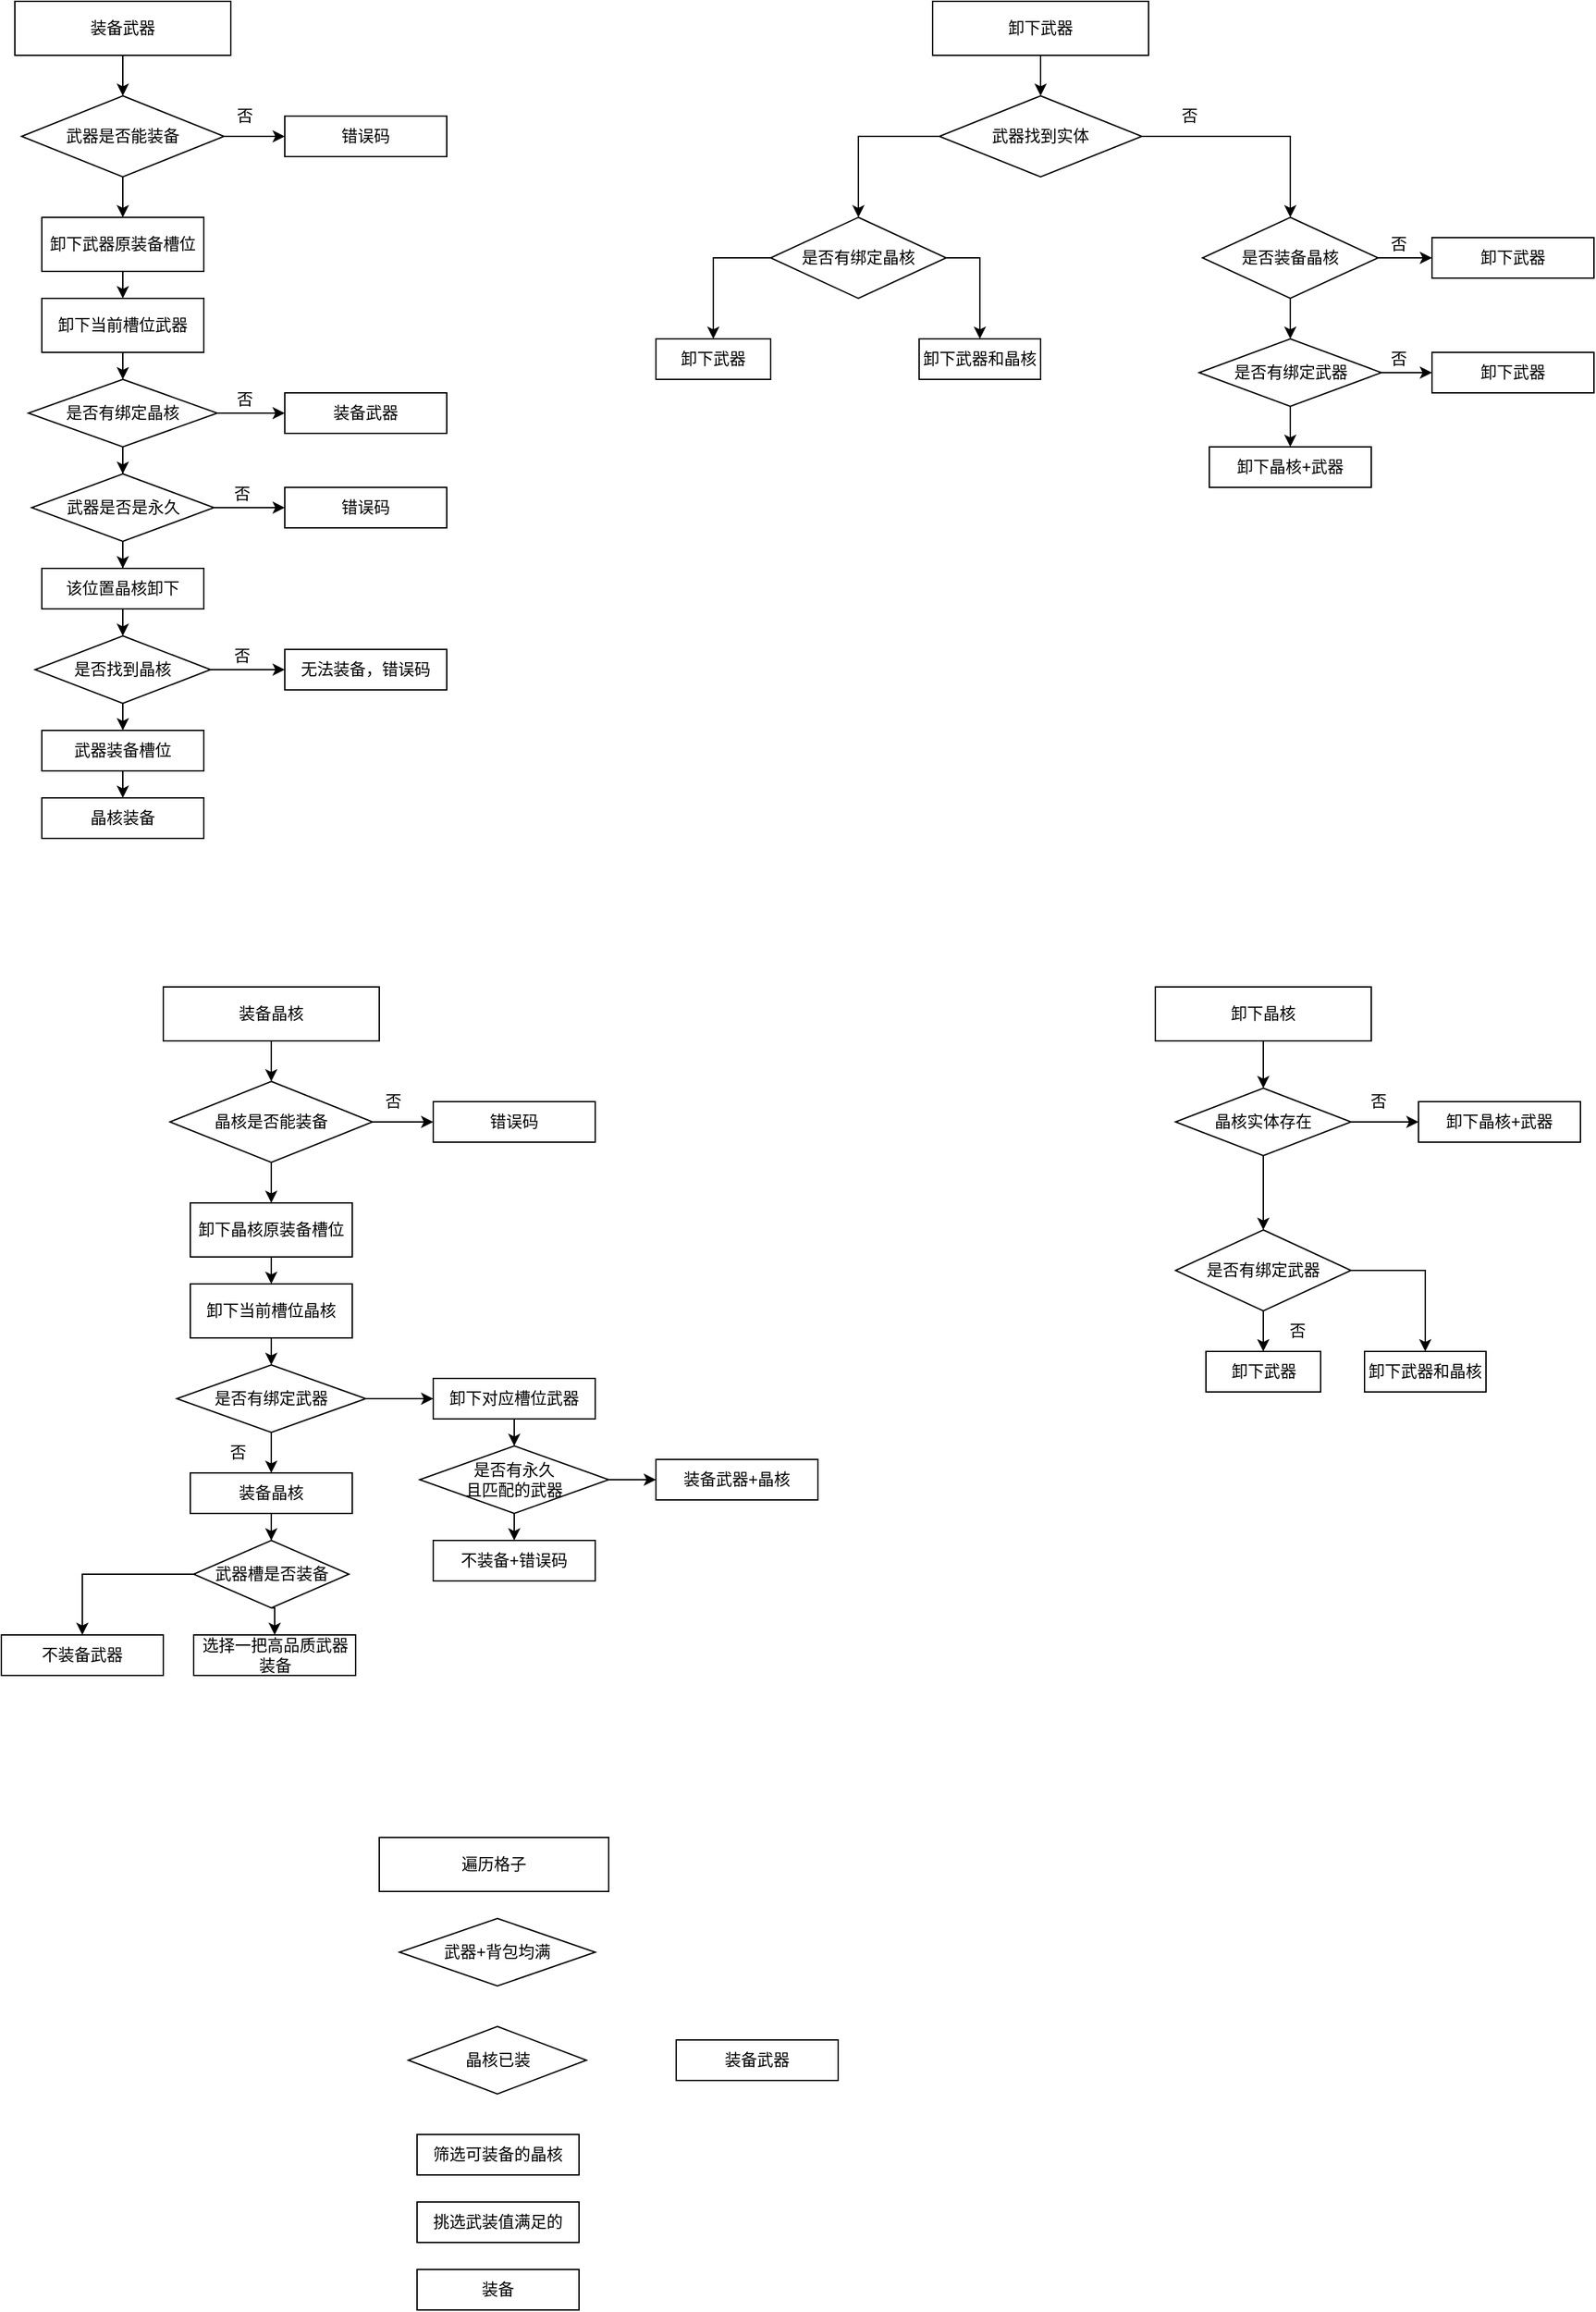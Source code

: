 <mxfile version="28.1.0">
  <diagram name="第 1 页" id="MrJSwcXFBU6dflIgspmo">
    <mxGraphModel dx="1188" dy="626" grid="1" gridSize="10" guides="1" tooltips="1" connect="1" arrows="1" fold="1" page="1" pageScale="1" pageWidth="4681" pageHeight="3300" math="0" shadow="0">
      <root>
        <mxCell id="0" />
        <mxCell id="1" parent="0" />
        <mxCell id="nGva0tbmLX8b8byA1RWf-27" style="edgeStyle=orthogonalEdgeStyle;rounded=0;orthogonalLoop=1;jettySize=auto;html=1;exitX=0.5;exitY=1;exitDx=0;exitDy=0;entryX=0.5;entryY=0;entryDx=0;entryDy=0;" edge="1" parent="1" source="nGva0tbmLX8b8byA1RWf-1" target="nGva0tbmLX8b8byA1RWf-3">
          <mxGeometry relative="1" as="geometry" />
        </mxCell>
        <mxCell id="nGva0tbmLX8b8byA1RWf-1" value="装备武器" style="rounded=0;whiteSpace=wrap;html=1;" vertex="1" parent="1">
          <mxGeometry x="100" y="80" width="160" height="40" as="geometry" />
        </mxCell>
        <mxCell id="nGva0tbmLX8b8byA1RWf-24" style="edgeStyle=orthogonalEdgeStyle;rounded=0;orthogonalLoop=1;jettySize=auto;html=1;exitX=0.5;exitY=1;exitDx=0;exitDy=0;entryX=0.5;entryY=0;entryDx=0;entryDy=0;" edge="1" parent="1" source="nGva0tbmLX8b8byA1RWf-3" target="nGva0tbmLX8b8byA1RWf-4">
          <mxGeometry relative="1" as="geometry" />
        </mxCell>
        <mxCell id="nGva0tbmLX8b8byA1RWf-28" style="edgeStyle=orthogonalEdgeStyle;rounded=0;orthogonalLoop=1;jettySize=auto;html=1;exitX=1;exitY=0.5;exitDx=0;exitDy=0;entryX=0;entryY=0.5;entryDx=0;entryDy=0;" edge="1" parent="1" source="nGva0tbmLX8b8byA1RWf-3" target="nGva0tbmLX8b8byA1RWf-11">
          <mxGeometry relative="1" as="geometry" />
        </mxCell>
        <mxCell id="nGva0tbmLX8b8byA1RWf-3" value="武器是否能装备" style="rhombus;whiteSpace=wrap;html=1;" vertex="1" parent="1">
          <mxGeometry x="105" y="150" width="150" height="60" as="geometry" />
        </mxCell>
        <mxCell id="nGva0tbmLX8b8byA1RWf-25" style="edgeStyle=orthogonalEdgeStyle;rounded=0;orthogonalLoop=1;jettySize=auto;html=1;exitX=0.5;exitY=1;exitDx=0;exitDy=0;entryX=0.5;entryY=0;entryDx=0;entryDy=0;" edge="1" parent="1" source="nGva0tbmLX8b8byA1RWf-4" target="nGva0tbmLX8b8byA1RWf-5">
          <mxGeometry relative="1" as="geometry" />
        </mxCell>
        <mxCell id="nGva0tbmLX8b8byA1RWf-4" value="卸下武器原装备槽位" style="rounded=0;whiteSpace=wrap;html=1;" vertex="1" parent="1">
          <mxGeometry x="120" y="240" width="120" height="40" as="geometry" />
        </mxCell>
        <mxCell id="nGva0tbmLX8b8byA1RWf-26" style="edgeStyle=orthogonalEdgeStyle;rounded=0;orthogonalLoop=1;jettySize=auto;html=1;exitX=0.5;exitY=1;exitDx=0;exitDy=0;entryX=0.5;entryY=0;entryDx=0;entryDy=0;" edge="1" parent="1" source="nGva0tbmLX8b8byA1RWf-5" target="nGva0tbmLX8b8byA1RWf-6">
          <mxGeometry relative="1" as="geometry" />
        </mxCell>
        <mxCell id="nGva0tbmLX8b8byA1RWf-5" value="卸下当前槽位武器" style="rounded=0;whiteSpace=wrap;html=1;" vertex="1" parent="1">
          <mxGeometry x="120" y="300" width="120" height="40" as="geometry" />
        </mxCell>
        <mxCell id="nGva0tbmLX8b8byA1RWf-23" style="edgeStyle=orthogonalEdgeStyle;rounded=0;orthogonalLoop=1;jettySize=auto;html=1;exitX=0.5;exitY=1;exitDx=0;exitDy=0;" edge="1" parent="1" source="nGva0tbmLX8b8byA1RWf-6" target="nGva0tbmLX8b8byA1RWf-7">
          <mxGeometry relative="1" as="geometry" />
        </mxCell>
        <mxCell id="nGva0tbmLX8b8byA1RWf-29" style="edgeStyle=orthogonalEdgeStyle;rounded=0;orthogonalLoop=1;jettySize=auto;html=1;exitX=1;exitY=0.5;exitDx=0;exitDy=0;entryX=0;entryY=0.5;entryDx=0;entryDy=0;" edge="1" parent="1" source="nGva0tbmLX8b8byA1RWf-6" target="nGva0tbmLX8b8byA1RWf-12">
          <mxGeometry relative="1" as="geometry" />
        </mxCell>
        <mxCell id="nGva0tbmLX8b8byA1RWf-6" value="是否有绑定晶核" style="rhombus;whiteSpace=wrap;html=1;" vertex="1" parent="1">
          <mxGeometry x="110" y="360" width="140" height="50" as="geometry" />
        </mxCell>
        <mxCell id="nGva0tbmLX8b8byA1RWf-22" style="edgeStyle=orthogonalEdgeStyle;rounded=0;orthogonalLoop=1;jettySize=auto;html=1;exitX=0.5;exitY=1;exitDx=0;exitDy=0;" edge="1" parent="1" source="nGva0tbmLX8b8byA1RWf-7" target="nGva0tbmLX8b8byA1RWf-9">
          <mxGeometry relative="1" as="geometry" />
        </mxCell>
        <mxCell id="nGva0tbmLX8b8byA1RWf-30" style="edgeStyle=orthogonalEdgeStyle;rounded=0;orthogonalLoop=1;jettySize=auto;html=1;exitX=1;exitY=0.5;exitDx=0;exitDy=0;" edge="1" parent="1" source="nGva0tbmLX8b8byA1RWf-7" target="nGva0tbmLX8b8byA1RWf-13">
          <mxGeometry relative="1" as="geometry" />
        </mxCell>
        <mxCell id="nGva0tbmLX8b8byA1RWf-7" value="武器是否是永久" style="rhombus;whiteSpace=wrap;html=1;" vertex="1" parent="1">
          <mxGeometry x="112.5" y="430" width="135" height="50" as="geometry" />
        </mxCell>
        <mxCell id="nGva0tbmLX8b8byA1RWf-20" style="edgeStyle=orthogonalEdgeStyle;rounded=0;orthogonalLoop=1;jettySize=auto;html=1;exitX=0.5;exitY=1;exitDx=0;exitDy=0;entryX=0.5;entryY=0;entryDx=0;entryDy=0;" edge="1" parent="1" source="nGva0tbmLX8b8byA1RWf-8" target="nGva0tbmLX8b8byA1RWf-16">
          <mxGeometry relative="1" as="geometry" />
        </mxCell>
        <mxCell id="nGva0tbmLX8b8byA1RWf-8" value="武器装备槽位" style="rounded=0;whiteSpace=wrap;html=1;" vertex="1" parent="1">
          <mxGeometry x="120" y="620" width="120" height="30" as="geometry" />
        </mxCell>
        <mxCell id="nGva0tbmLX8b8byA1RWf-21" style="edgeStyle=orthogonalEdgeStyle;rounded=0;orthogonalLoop=1;jettySize=auto;html=1;exitX=0.5;exitY=1;exitDx=0;exitDy=0;entryX=0.5;entryY=0;entryDx=0;entryDy=0;" edge="1" parent="1" source="nGva0tbmLX8b8byA1RWf-9" target="nGva0tbmLX8b8byA1RWf-15">
          <mxGeometry relative="1" as="geometry" />
        </mxCell>
        <mxCell id="nGva0tbmLX8b8byA1RWf-9" value="该位置晶核卸下" style="rounded=0;whiteSpace=wrap;html=1;" vertex="1" parent="1">
          <mxGeometry x="120" y="500" width="120" height="30" as="geometry" />
        </mxCell>
        <mxCell id="nGva0tbmLX8b8byA1RWf-11" value="错误码" style="rounded=0;whiteSpace=wrap;html=1;" vertex="1" parent="1">
          <mxGeometry x="300" y="165" width="120" height="30" as="geometry" />
        </mxCell>
        <mxCell id="nGva0tbmLX8b8byA1RWf-12" value="装备武器" style="rounded=0;whiteSpace=wrap;html=1;" vertex="1" parent="1">
          <mxGeometry x="300" y="370" width="120" height="30" as="geometry" />
        </mxCell>
        <mxCell id="nGva0tbmLX8b8byA1RWf-13" value="错误码" style="rounded=0;whiteSpace=wrap;html=1;" vertex="1" parent="1">
          <mxGeometry x="300" y="440" width="120" height="30" as="geometry" />
        </mxCell>
        <mxCell id="nGva0tbmLX8b8byA1RWf-19" style="edgeStyle=orthogonalEdgeStyle;rounded=0;orthogonalLoop=1;jettySize=auto;html=1;exitX=0.5;exitY=1;exitDx=0;exitDy=0;entryX=0.5;entryY=0;entryDx=0;entryDy=0;" edge="1" parent="1" source="nGva0tbmLX8b8byA1RWf-15" target="nGva0tbmLX8b8byA1RWf-8">
          <mxGeometry relative="1" as="geometry" />
        </mxCell>
        <mxCell id="nGva0tbmLX8b8byA1RWf-31" style="edgeStyle=orthogonalEdgeStyle;rounded=0;orthogonalLoop=1;jettySize=auto;html=1;exitX=1;exitY=0.5;exitDx=0;exitDy=0;entryX=0;entryY=0.5;entryDx=0;entryDy=0;" edge="1" parent="1" source="nGva0tbmLX8b8byA1RWf-15" target="nGva0tbmLX8b8byA1RWf-17">
          <mxGeometry relative="1" as="geometry">
            <mxPoint x="290" y="575" as="targetPoint" />
          </mxGeometry>
        </mxCell>
        <mxCell id="nGva0tbmLX8b8byA1RWf-15" value="是否找到晶核" style="rhombus;whiteSpace=wrap;html=1;" vertex="1" parent="1">
          <mxGeometry x="115" y="550" width="130" height="50" as="geometry" />
        </mxCell>
        <mxCell id="nGva0tbmLX8b8byA1RWf-16" value="晶核装备" style="rounded=0;whiteSpace=wrap;html=1;" vertex="1" parent="1">
          <mxGeometry x="120" y="670" width="120" height="30" as="geometry" />
        </mxCell>
        <mxCell id="nGva0tbmLX8b8byA1RWf-17" value="无法装备，错误码" style="rounded=0;whiteSpace=wrap;html=1;" vertex="1" parent="1">
          <mxGeometry x="300" y="560" width="120" height="30" as="geometry" />
        </mxCell>
        <mxCell id="nGva0tbmLX8b8byA1RWf-46" style="edgeStyle=orthogonalEdgeStyle;rounded=0;orthogonalLoop=1;jettySize=auto;html=1;exitX=0.5;exitY=1;exitDx=0;exitDy=0;" edge="1" parent="1" source="nGva0tbmLX8b8byA1RWf-32" target="nGva0tbmLX8b8byA1RWf-33">
          <mxGeometry relative="1" as="geometry" />
        </mxCell>
        <mxCell id="nGva0tbmLX8b8byA1RWf-32" value="卸下武器" style="rounded=0;whiteSpace=wrap;html=1;" vertex="1" parent="1">
          <mxGeometry x="780" y="80" width="160" height="40" as="geometry" />
        </mxCell>
        <mxCell id="nGva0tbmLX8b8byA1RWf-47" style="edgeStyle=orthogonalEdgeStyle;rounded=0;orthogonalLoop=1;jettySize=auto;html=1;exitX=0;exitY=0.5;exitDx=0;exitDy=0;entryX=0.5;entryY=0;entryDx=0;entryDy=0;" edge="1" parent="1" source="nGva0tbmLX8b8byA1RWf-33" target="nGva0tbmLX8b8byA1RWf-34">
          <mxGeometry relative="1" as="geometry" />
        </mxCell>
        <mxCell id="nGva0tbmLX8b8byA1RWf-50" style="edgeStyle=orthogonalEdgeStyle;rounded=0;orthogonalLoop=1;jettySize=auto;html=1;exitX=1;exitY=0.5;exitDx=0;exitDy=0;entryX=0.5;entryY=0;entryDx=0;entryDy=0;" edge="1" parent="1" source="nGva0tbmLX8b8byA1RWf-33" target="nGva0tbmLX8b8byA1RWf-37">
          <mxGeometry relative="1" as="geometry" />
        </mxCell>
        <mxCell id="nGva0tbmLX8b8byA1RWf-33" value="武器找到实体" style="rhombus;whiteSpace=wrap;html=1;" vertex="1" parent="1">
          <mxGeometry x="785" y="150" width="150" height="60" as="geometry" />
        </mxCell>
        <mxCell id="nGva0tbmLX8b8byA1RWf-48" style="edgeStyle=orthogonalEdgeStyle;rounded=0;orthogonalLoop=1;jettySize=auto;html=1;exitX=0;exitY=0.5;exitDx=0;exitDy=0;entryX=0.5;entryY=0;entryDx=0;entryDy=0;" edge="1" parent="1" source="nGva0tbmLX8b8byA1RWf-34" target="nGva0tbmLX8b8byA1RWf-35">
          <mxGeometry relative="1" as="geometry" />
        </mxCell>
        <mxCell id="nGva0tbmLX8b8byA1RWf-49" style="edgeStyle=orthogonalEdgeStyle;rounded=0;orthogonalLoop=1;jettySize=auto;html=1;exitX=1;exitY=0.5;exitDx=0;exitDy=0;" edge="1" parent="1" source="nGva0tbmLX8b8byA1RWf-34" target="nGva0tbmLX8b8byA1RWf-36">
          <mxGeometry relative="1" as="geometry" />
        </mxCell>
        <mxCell id="nGva0tbmLX8b8byA1RWf-34" value="是否有绑定晶核" style="rhombus;whiteSpace=wrap;html=1;" vertex="1" parent="1">
          <mxGeometry x="660" y="240" width="130" height="60" as="geometry" />
        </mxCell>
        <mxCell id="nGva0tbmLX8b8byA1RWf-35" value="卸下武器" style="rounded=0;whiteSpace=wrap;html=1;" vertex="1" parent="1">
          <mxGeometry x="575" y="330" width="85" height="30" as="geometry" />
        </mxCell>
        <mxCell id="nGva0tbmLX8b8byA1RWf-36" value="卸下武器和晶核" style="rounded=0;whiteSpace=wrap;html=1;" vertex="1" parent="1">
          <mxGeometry x="770" y="330" width="90" height="30" as="geometry" />
        </mxCell>
        <mxCell id="nGva0tbmLX8b8byA1RWf-51" style="edgeStyle=orthogonalEdgeStyle;rounded=0;orthogonalLoop=1;jettySize=auto;html=1;" edge="1" parent="1" source="nGva0tbmLX8b8byA1RWf-37" target="nGva0tbmLX8b8byA1RWf-38">
          <mxGeometry relative="1" as="geometry" />
        </mxCell>
        <mxCell id="nGva0tbmLX8b8byA1RWf-52" style="edgeStyle=orthogonalEdgeStyle;rounded=0;orthogonalLoop=1;jettySize=auto;html=1;exitX=0.5;exitY=1;exitDx=0;exitDy=0;" edge="1" parent="1" source="nGva0tbmLX8b8byA1RWf-37" target="nGva0tbmLX8b8byA1RWf-39">
          <mxGeometry relative="1" as="geometry" />
        </mxCell>
        <mxCell id="nGva0tbmLX8b8byA1RWf-37" value="是否装备晶核" style="rhombus;whiteSpace=wrap;html=1;" vertex="1" parent="1">
          <mxGeometry x="980" y="240" width="130" height="60" as="geometry" />
        </mxCell>
        <mxCell id="nGva0tbmLX8b8byA1RWf-38" value="卸下武器" style="rounded=0;whiteSpace=wrap;html=1;" vertex="1" parent="1">
          <mxGeometry x="1150" y="255" width="120" height="30" as="geometry" />
        </mxCell>
        <mxCell id="nGva0tbmLX8b8byA1RWf-53" style="edgeStyle=orthogonalEdgeStyle;rounded=0;orthogonalLoop=1;jettySize=auto;html=1;exitX=0.5;exitY=1;exitDx=0;exitDy=0;" edge="1" parent="1" source="nGva0tbmLX8b8byA1RWf-39" target="nGva0tbmLX8b8byA1RWf-41">
          <mxGeometry relative="1" as="geometry" />
        </mxCell>
        <mxCell id="nGva0tbmLX8b8byA1RWf-54" style="edgeStyle=orthogonalEdgeStyle;rounded=0;orthogonalLoop=1;jettySize=auto;html=1;exitX=1;exitY=0.5;exitDx=0;exitDy=0;" edge="1" parent="1" source="nGva0tbmLX8b8byA1RWf-39" target="nGva0tbmLX8b8byA1RWf-40">
          <mxGeometry relative="1" as="geometry" />
        </mxCell>
        <mxCell id="nGva0tbmLX8b8byA1RWf-39" value="是否有绑定武器" style="rhombus;whiteSpace=wrap;html=1;" vertex="1" parent="1">
          <mxGeometry x="977.5" y="330" width="135" height="50" as="geometry" />
        </mxCell>
        <mxCell id="nGva0tbmLX8b8byA1RWf-40" value="卸下武器" style="rounded=0;whiteSpace=wrap;html=1;" vertex="1" parent="1">
          <mxGeometry x="1150" y="340" width="120" height="30" as="geometry" />
        </mxCell>
        <mxCell id="nGva0tbmLX8b8byA1RWf-41" value="卸下晶核+&lt;span style=&quot;background-color: transparent; color: light-dark(rgb(0, 0, 0), rgb(255, 255, 255));&quot;&gt;武器&lt;/span&gt;" style="rounded=0;whiteSpace=wrap;html=1;" vertex="1" parent="1">
          <mxGeometry x="985" y="410" width="120" height="30" as="geometry" />
        </mxCell>
        <mxCell id="nGva0tbmLX8b8byA1RWf-42" value="否" style="text;html=1;align=center;verticalAlign=middle;resizable=0;points=[];autosize=1;strokeColor=none;fillColor=none;" vertex="1" parent="1">
          <mxGeometry x="250" y="150" width="40" height="30" as="geometry" />
        </mxCell>
        <mxCell id="nGva0tbmLX8b8byA1RWf-43" value="否" style="text;html=1;align=center;verticalAlign=middle;resizable=0;points=[];autosize=1;strokeColor=none;fillColor=none;" vertex="1" parent="1">
          <mxGeometry x="250" y="360" width="40" height="30" as="geometry" />
        </mxCell>
        <mxCell id="nGva0tbmLX8b8byA1RWf-44" value="否" style="text;html=1;align=center;verticalAlign=middle;resizable=0;points=[];autosize=1;strokeColor=none;fillColor=none;" vertex="1" parent="1">
          <mxGeometry x="247.5" y="430" width="40" height="30" as="geometry" />
        </mxCell>
        <mxCell id="nGva0tbmLX8b8byA1RWf-45" value="否" style="text;html=1;align=center;verticalAlign=middle;resizable=0;points=[];autosize=1;strokeColor=none;fillColor=none;" vertex="1" parent="1">
          <mxGeometry x="247.5" y="550" width="40" height="30" as="geometry" />
        </mxCell>
        <mxCell id="nGva0tbmLX8b8byA1RWf-55" value="否" style="text;html=1;align=center;verticalAlign=middle;resizable=0;points=[];autosize=1;strokeColor=none;fillColor=none;" vertex="1" parent="1">
          <mxGeometry x="950" y="150" width="40" height="30" as="geometry" />
        </mxCell>
        <mxCell id="nGva0tbmLX8b8byA1RWf-56" value="否" style="text;html=1;align=center;verticalAlign=middle;resizable=0;points=[];autosize=1;strokeColor=none;fillColor=none;" vertex="1" parent="1">
          <mxGeometry x="1105" y="245" width="40" height="30" as="geometry" />
        </mxCell>
        <mxCell id="nGva0tbmLX8b8byA1RWf-57" value="否" style="text;html=1;align=center;verticalAlign=middle;resizable=0;points=[];autosize=1;strokeColor=none;fillColor=none;" vertex="1" parent="1">
          <mxGeometry x="1105" y="330" width="40" height="30" as="geometry" />
        </mxCell>
        <mxCell id="nGva0tbmLX8b8byA1RWf-59" style="edgeStyle=orthogonalEdgeStyle;rounded=0;orthogonalLoop=1;jettySize=auto;html=1;exitX=0.5;exitY=1;exitDx=0;exitDy=0;entryX=0.5;entryY=0;entryDx=0;entryDy=0;" edge="1" parent="1" source="nGva0tbmLX8b8byA1RWf-60" target="nGva0tbmLX8b8byA1RWf-63">
          <mxGeometry relative="1" as="geometry" />
        </mxCell>
        <mxCell id="nGva0tbmLX8b8byA1RWf-60" value="装备晶核" style="rounded=0;whiteSpace=wrap;html=1;" vertex="1" parent="1">
          <mxGeometry x="210" y="810" width="160" height="40" as="geometry" />
        </mxCell>
        <mxCell id="nGva0tbmLX8b8byA1RWf-61" style="edgeStyle=orthogonalEdgeStyle;rounded=0;orthogonalLoop=1;jettySize=auto;html=1;exitX=0.5;exitY=1;exitDx=0;exitDy=0;entryX=0.5;entryY=0;entryDx=0;entryDy=0;" edge="1" parent="1" source="nGva0tbmLX8b8byA1RWf-63" target="nGva0tbmLX8b8byA1RWf-65">
          <mxGeometry relative="1" as="geometry" />
        </mxCell>
        <mxCell id="nGva0tbmLX8b8byA1RWf-62" style="edgeStyle=orthogonalEdgeStyle;rounded=0;orthogonalLoop=1;jettySize=auto;html=1;exitX=1;exitY=0.5;exitDx=0;exitDy=0;entryX=0;entryY=0.5;entryDx=0;entryDy=0;" edge="1" parent="1" source="nGva0tbmLX8b8byA1RWf-63" target="nGva0tbmLX8b8byA1RWf-78">
          <mxGeometry relative="1" as="geometry" />
        </mxCell>
        <mxCell id="nGva0tbmLX8b8byA1RWf-63" value="晶核是否能装备" style="rhombus;whiteSpace=wrap;html=1;" vertex="1" parent="1">
          <mxGeometry x="215" y="880" width="150" height="60" as="geometry" />
        </mxCell>
        <mxCell id="nGva0tbmLX8b8byA1RWf-64" style="edgeStyle=orthogonalEdgeStyle;rounded=0;orthogonalLoop=1;jettySize=auto;html=1;exitX=0.5;exitY=1;exitDx=0;exitDy=0;entryX=0.5;entryY=0;entryDx=0;entryDy=0;" edge="1" parent="1" source="nGva0tbmLX8b8byA1RWf-65" target="nGva0tbmLX8b8byA1RWf-67">
          <mxGeometry relative="1" as="geometry" />
        </mxCell>
        <mxCell id="nGva0tbmLX8b8byA1RWf-65" value="卸下晶核原装备槽位" style="rounded=0;whiteSpace=wrap;html=1;" vertex="1" parent="1">
          <mxGeometry x="230" y="970" width="120" height="40" as="geometry" />
        </mxCell>
        <mxCell id="nGva0tbmLX8b8byA1RWf-66" style="edgeStyle=orthogonalEdgeStyle;rounded=0;orthogonalLoop=1;jettySize=auto;html=1;exitX=0.5;exitY=1;exitDx=0;exitDy=0;entryX=0.5;entryY=0;entryDx=0;entryDy=0;" edge="1" parent="1" source="nGva0tbmLX8b8byA1RWf-67" target="nGva0tbmLX8b8byA1RWf-70">
          <mxGeometry relative="1" as="geometry" />
        </mxCell>
        <mxCell id="nGva0tbmLX8b8byA1RWf-67" value="卸下当前槽位晶核" style="rounded=0;whiteSpace=wrap;html=1;" vertex="1" parent="1">
          <mxGeometry x="230" y="1030" width="120" height="40" as="geometry" />
        </mxCell>
        <mxCell id="nGva0tbmLX8b8byA1RWf-68" style="edgeStyle=orthogonalEdgeStyle;rounded=0;orthogonalLoop=1;jettySize=auto;html=1;exitX=0.5;exitY=1;exitDx=0;exitDy=0;" edge="1" parent="1" source="nGva0tbmLX8b8byA1RWf-70" target="nGva0tbmLX8b8byA1RWf-99">
          <mxGeometry relative="1" as="geometry">
            <mxPoint x="285" y="1200" as="targetPoint" />
          </mxGeometry>
        </mxCell>
        <mxCell id="nGva0tbmLX8b8byA1RWf-69" style="edgeStyle=orthogonalEdgeStyle;rounded=0;orthogonalLoop=1;jettySize=auto;html=1;exitX=1;exitY=0.5;exitDx=0;exitDy=0;entryX=0;entryY=0.5;entryDx=0;entryDy=0;" edge="1" parent="1" source="nGva0tbmLX8b8byA1RWf-70" target="nGva0tbmLX8b8byA1RWf-79">
          <mxGeometry relative="1" as="geometry" />
        </mxCell>
        <mxCell id="nGva0tbmLX8b8byA1RWf-70" value="是否有绑定武器" style="rhombus;whiteSpace=wrap;html=1;" vertex="1" parent="1">
          <mxGeometry x="220" y="1090" width="140" height="50" as="geometry" />
        </mxCell>
        <mxCell id="nGva0tbmLX8b8byA1RWf-78" value="错误码" style="rounded=0;whiteSpace=wrap;html=1;" vertex="1" parent="1">
          <mxGeometry x="410" y="895" width="120" height="30" as="geometry" />
        </mxCell>
        <mxCell id="nGva0tbmLX8b8byA1RWf-92" style="edgeStyle=orthogonalEdgeStyle;rounded=0;orthogonalLoop=1;jettySize=auto;html=1;exitX=0.5;exitY=1;exitDx=0;exitDy=0;entryX=0.5;entryY=0;entryDx=0;entryDy=0;" edge="1" parent="1" source="nGva0tbmLX8b8byA1RWf-79" target="nGva0tbmLX8b8byA1RWf-94">
          <mxGeometry relative="1" as="geometry">
            <mxPoint x="470" y="1150" as="targetPoint" />
          </mxGeometry>
        </mxCell>
        <mxCell id="nGva0tbmLX8b8byA1RWf-79" value="卸下对应槽位武器" style="rounded=0;whiteSpace=wrap;html=1;" vertex="1" parent="1">
          <mxGeometry x="410" y="1100" width="120" height="30" as="geometry" />
        </mxCell>
        <mxCell id="nGva0tbmLX8b8byA1RWf-86" value="否" style="text;html=1;align=center;verticalAlign=middle;resizable=0;points=[];autosize=1;strokeColor=none;fillColor=none;" vertex="1" parent="1">
          <mxGeometry x="360" y="880" width="40" height="30" as="geometry" />
        </mxCell>
        <mxCell id="nGva0tbmLX8b8byA1RWf-87" value="否" style="text;html=1;align=center;verticalAlign=middle;resizable=0;points=[];autosize=1;strokeColor=none;fillColor=none;" vertex="1" parent="1">
          <mxGeometry x="245" y="1140" width="40" height="30" as="geometry" />
        </mxCell>
        <mxCell id="nGva0tbmLX8b8byA1RWf-97" style="edgeStyle=orthogonalEdgeStyle;rounded=0;orthogonalLoop=1;jettySize=auto;html=1;exitX=0.5;exitY=1;exitDx=0;exitDy=0;entryX=0.5;entryY=0;entryDx=0;entryDy=0;" edge="1" parent="1" source="nGva0tbmLX8b8byA1RWf-94" target="nGva0tbmLX8b8byA1RWf-96">
          <mxGeometry relative="1" as="geometry" />
        </mxCell>
        <mxCell id="nGva0tbmLX8b8byA1RWf-98" style="edgeStyle=orthogonalEdgeStyle;rounded=0;orthogonalLoop=1;jettySize=auto;html=1;exitX=1;exitY=0.5;exitDx=0;exitDy=0;" edge="1" parent="1" source="nGva0tbmLX8b8byA1RWf-94" target="nGva0tbmLX8b8byA1RWf-95">
          <mxGeometry relative="1" as="geometry" />
        </mxCell>
        <mxCell id="nGva0tbmLX8b8byA1RWf-94" value="是否有永久&lt;div&gt;且匹配的武器&lt;/div&gt;" style="rhombus;whiteSpace=wrap;html=1;" vertex="1" parent="1">
          <mxGeometry x="400" y="1150" width="140" height="50" as="geometry" />
        </mxCell>
        <mxCell id="nGva0tbmLX8b8byA1RWf-95" value="装备武器+晶核" style="rounded=0;whiteSpace=wrap;html=1;" vertex="1" parent="1">
          <mxGeometry x="575" y="1160" width="120" height="30" as="geometry" />
        </mxCell>
        <mxCell id="nGva0tbmLX8b8byA1RWf-96" value="不装备+错误码" style="rounded=0;whiteSpace=wrap;html=1;" vertex="1" parent="1">
          <mxGeometry x="410" y="1220" width="120" height="30" as="geometry" />
        </mxCell>
        <mxCell id="nGva0tbmLX8b8byA1RWf-105" value="" style="edgeStyle=orthogonalEdgeStyle;rounded=0;orthogonalLoop=1;jettySize=auto;html=1;" edge="1" parent="1" source="nGva0tbmLX8b8byA1RWf-99" target="nGva0tbmLX8b8byA1RWf-104">
          <mxGeometry relative="1" as="geometry" />
        </mxCell>
        <mxCell id="nGva0tbmLX8b8byA1RWf-99" value="装备晶核" style="whiteSpace=wrap;html=1;" vertex="1" parent="1">
          <mxGeometry x="230" y="1170" width="120" height="30" as="geometry" />
        </mxCell>
        <mxCell id="nGva0tbmLX8b8byA1RWf-102" value="选择一把高品质武器装备" style="whiteSpace=wrap;html=1;" vertex="1" parent="1">
          <mxGeometry x="232.5" y="1290" width="120" height="30" as="geometry" />
        </mxCell>
        <mxCell id="nGva0tbmLX8b8byA1RWf-106" style="edgeStyle=orthogonalEdgeStyle;rounded=0;orthogonalLoop=1;jettySize=auto;html=1;exitX=0.5;exitY=1;exitDx=0;exitDy=0;entryX=0.5;entryY=0;entryDx=0;entryDy=0;" edge="1" parent="1" source="nGva0tbmLX8b8byA1RWf-104" target="nGva0tbmLX8b8byA1RWf-102">
          <mxGeometry relative="1" as="geometry" />
        </mxCell>
        <mxCell id="nGva0tbmLX8b8byA1RWf-108" style="edgeStyle=orthogonalEdgeStyle;rounded=0;orthogonalLoop=1;jettySize=auto;html=1;exitX=0;exitY=0.5;exitDx=0;exitDy=0;entryX=0.5;entryY=0;entryDx=0;entryDy=0;" edge="1" parent="1" source="nGva0tbmLX8b8byA1RWf-104" target="nGva0tbmLX8b8byA1RWf-107">
          <mxGeometry relative="1" as="geometry" />
        </mxCell>
        <mxCell id="nGva0tbmLX8b8byA1RWf-104" value="武器槽是否装备" style="rhombus;whiteSpace=wrap;html=1;" vertex="1" parent="1">
          <mxGeometry x="232.5" y="1220" width="115" height="50" as="geometry" />
        </mxCell>
        <mxCell id="nGva0tbmLX8b8byA1RWf-107" value="不装备武器" style="whiteSpace=wrap;html=1;" vertex="1" parent="1">
          <mxGeometry x="90" y="1290" width="120" height="30" as="geometry" />
        </mxCell>
        <mxCell id="nGva0tbmLX8b8byA1RWf-110" style="edgeStyle=orthogonalEdgeStyle;rounded=0;orthogonalLoop=1;jettySize=auto;html=1;exitX=0.5;exitY=1;exitDx=0;exitDy=0;" edge="1" parent="1" source="nGva0tbmLX8b8byA1RWf-111" target="nGva0tbmLX8b8byA1RWf-114">
          <mxGeometry relative="1" as="geometry" />
        </mxCell>
        <mxCell id="nGva0tbmLX8b8byA1RWf-111" value="卸下晶核" style="rounded=0;whiteSpace=wrap;html=1;" vertex="1" parent="1">
          <mxGeometry x="945" y="810" width="160" height="40" as="geometry" />
        </mxCell>
        <mxCell id="nGva0tbmLX8b8byA1RWf-113" style="edgeStyle=orthogonalEdgeStyle;rounded=0;orthogonalLoop=1;jettySize=auto;html=1;exitX=1;exitY=0.5;exitDx=0;exitDy=0;entryX=0;entryY=0.5;entryDx=0;entryDy=0;" edge="1" parent="1" source="nGva0tbmLX8b8byA1RWf-114" target="nGva0tbmLX8b8byA1RWf-128">
          <mxGeometry relative="1" as="geometry">
            <mxPoint x="1210" y="970" as="targetPoint" />
          </mxGeometry>
        </mxCell>
        <mxCell id="nGva0tbmLX8b8byA1RWf-134" style="edgeStyle=orthogonalEdgeStyle;rounded=0;orthogonalLoop=1;jettySize=auto;html=1;exitX=0.5;exitY=1;exitDx=0;exitDy=0;" edge="1" parent="1" source="nGva0tbmLX8b8byA1RWf-114" target="nGva0tbmLX8b8byA1RWf-117">
          <mxGeometry relative="1" as="geometry" />
        </mxCell>
        <mxCell id="nGva0tbmLX8b8byA1RWf-114" value="晶核实体存在" style="rhombus;whiteSpace=wrap;html=1;" vertex="1" parent="1">
          <mxGeometry x="960" y="885" width="130" height="50" as="geometry" />
        </mxCell>
        <mxCell id="nGva0tbmLX8b8byA1RWf-116" style="edgeStyle=orthogonalEdgeStyle;rounded=0;orthogonalLoop=1;jettySize=auto;html=1;exitX=1;exitY=0.5;exitDx=0;exitDy=0;" edge="1" parent="1" source="nGva0tbmLX8b8byA1RWf-117" target="nGva0tbmLX8b8byA1RWf-119">
          <mxGeometry relative="1" as="geometry" />
        </mxCell>
        <mxCell id="nGva0tbmLX8b8byA1RWf-133" style="edgeStyle=orthogonalEdgeStyle;rounded=0;orthogonalLoop=1;jettySize=auto;html=1;entryX=0.5;entryY=0;entryDx=0;entryDy=0;" edge="1" parent="1" source="nGva0tbmLX8b8byA1RWf-117" target="nGva0tbmLX8b8byA1RWf-118">
          <mxGeometry relative="1" as="geometry">
            <mxPoint x="1030" y="1100" as="targetPoint" />
          </mxGeometry>
        </mxCell>
        <mxCell id="nGva0tbmLX8b8byA1RWf-117" value="是否有绑定武器" style="rhombus;whiteSpace=wrap;html=1;" vertex="1" parent="1">
          <mxGeometry x="960" y="990" width="130" height="60" as="geometry" />
        </mxCell>
        <mxCell id="nGva0tbmLX8b8byA1RWf-118" value="卸下武器" style="rounded=0;whiteSpace=wrap;html=1;" vertex="1" parent="1">
          <mxGeometry x="982.5" y="1080" width="85" height="30" as="geometry" />
        </mxCell>
        <mxCell id="nGva0tbmLX8b8byA1RWf-119" value="卸下武器和晶核" style="rounded=0;whiteSpace=wrap;html=1;" vertex="1" parent="1">
          <mxGeometry x="1100" y="1080" width="90" height="30" as="geometry" />
        </mxCell>
        <mxCell id="nGva0tbmLX8b8byA1RWf-128" value="卸下晶核+&lt;span style=&quot;background-color: transparent; color: light-dark(rgb(0, 0, 0), rgb(255, 255, 255));&quot;&gt;武器&lt;/span&gt;" style="rounded=0;whiteSpace=wrap;html=1;" vertex="1" parent="1">
          <mxGeometry x="1140" y="895" width="120" height="30" as="geometry" />
        </mxCell>
        <mxCell id="nGva0tbmLX8b8byA1RWf-129" value="否" style="text;html=1;align=center;verticalAlign=middle;resizable=0;points=[];autosize=1;strokeColor=none;fillColor=none;" vertex="1" parent="1">
          <mxGeometry x="1090" y="880" width="40" height="30" as="geometry" />
        </mxCell>
        <mxCell id="nGva0tbmLX8b8byA1RWf-132" value="否" style="text;html=1;align=center;verticalAlign=middle;resizable=0;points=[];autosize=1;strokeColor=none;fillColor=none;" vertex="1" parent="1">
          <mxGeometry x="1030" y="1050" width="40" height="30" as="geometry" />
        </mxCell>
        <mxCell id="nGva0tbmLX8b8byA1RWf-135" value="遍历格子" style="rounded=0;whiteSpace=wrap;html=1;" vertex="1" parent="1">
          <mxGeometry x="370" y="1440" width="170" height="40" as="geometry" />
        </mxCell>
        <mxCell id="nGva0tbmLX8b8byA1RWf-137" value="武器+背包均满" style="rhombus;whiteSpace=wrap;html=1;" vertex="1" parent="1">
          <mxGeometry x="385" y="1500" width="145" height="50" as="geometry" />
        </mxCell>
        <mxCell id="nGva0tbmLX8b8byA1RWf-139" value="晶核已装" style="rhombus;whiteSpace=wrap;html=1;" vertex="1" parent="1">
          <mxGeometry x="391.5" y="1580" width="132" height="50" as="geometry" />
        </mxCell>
        <mxCell id="nGva0tbmLX8b8byA1RWf-140" value="装备武器" style="rounded=0;whiteSpace=wrap;html=1;" vertex="1" parent="1">
          <mxGeometry x="590" y="1590" width="120" height="30" as="geometry" />
        </mxCell>
        <mxCell id="nGva0tbmLX8b8byA1RWf-142" value="筛选可装备的晶核" style="rounded=0;whiteSpace=wrap;html=1;" vertex="1" parent="1">
          <mxGeometry x="398" y="1660" width="120" height="30" as="geometry" />
        </mxCell>
        <mxCell id="nGva0tbmLX8b8byA1RWf-143" value="挑选武装值满足的" style="rounded=0;whiteSpace=wrap;html=1;" vertex="1" parent="1">
          <mxGeometry x="398" y="1710" width="120" height="30" as="geometry" />
        </mxCell>
        <mxCell id="nGva0tbmLX8b8byA1RWf-144" value="装备" style="rounded=0;whiteSpace=wrap;html=1;" vertex="1" parent="1">
          <mxGeometry x="398" y="1760" width="120" height="30" as="geometry" />
        </mxCell>
      </root>
    </mxGraphModel>
  </diagram>
</mxfile>
